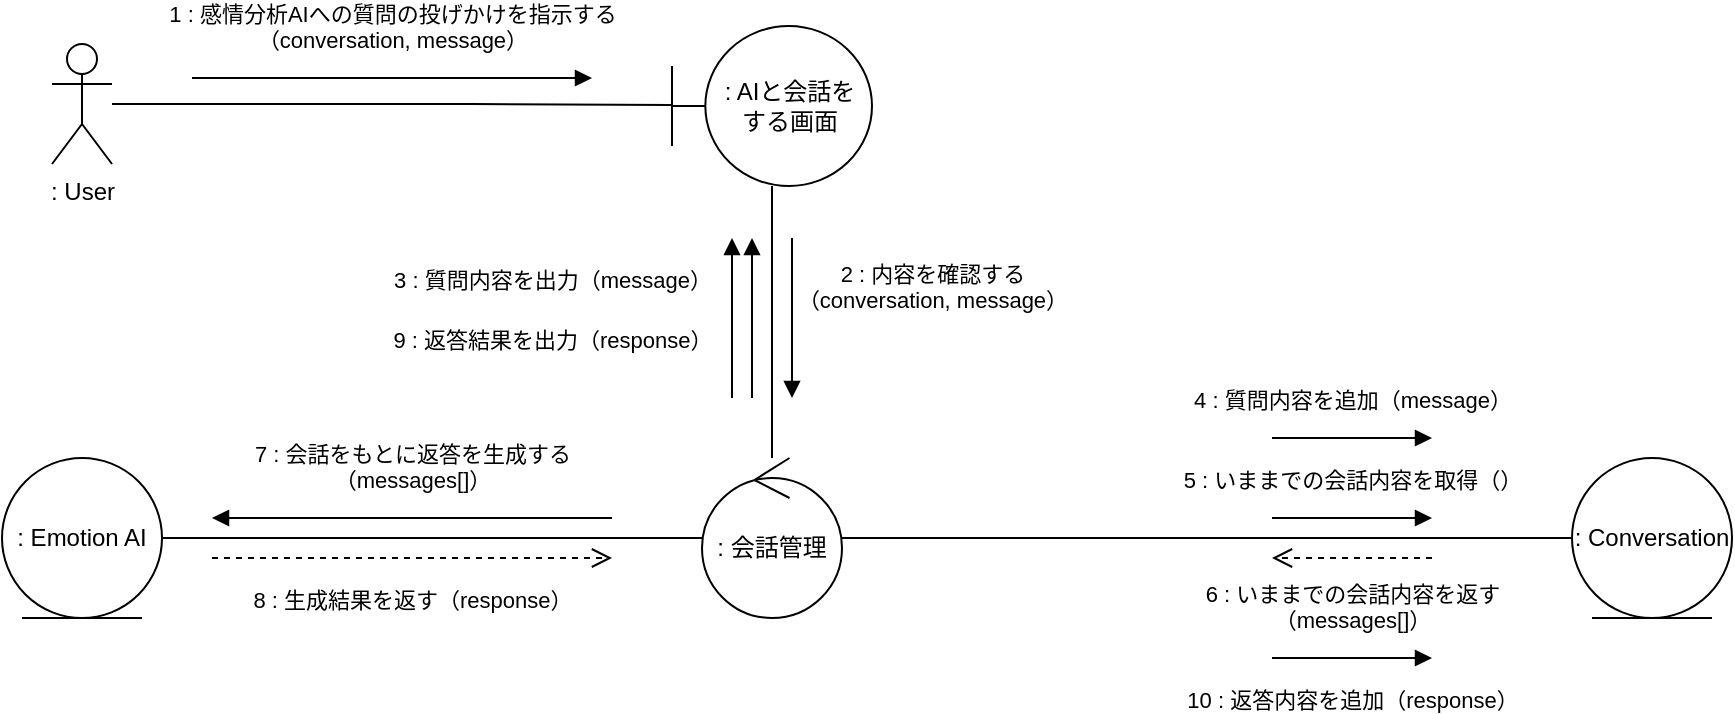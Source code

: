 <mxfile scale="5" border="10">
    <diagram id="mpP8sGz9FHktHrAXvyJB" name="ページ1">
        <mxGraphModel dx="1320" dy="925" grid="1" gridSize="10" guides="1" tooltips="1" connect="1" arrows="1" fold="1" page="1" pageScale="1" pageWidth="1169" pageHeight="827" background="#ffffff" math="0" shadow="0">
            <root>
                <mxCell id="0"/>
                <mxCell id="1" parent="0"/>
                <mxCell id="52" style="edgeStyle=orthogonalEdgeStyle;html=1;entryX=-0.003;entryY=0.494;entryDx=0;entryDy=0;entryPerimeter=0;rounded=0;endArrow=none;endFill=0;" parent="1" source="48" target="50" edge="1">
                    <mxGeometry relative="1" as="geometry">
                        <Array as="points">
                            <mxPoint x="250" y="413"/>
                            <mxPoint x="250" y="413"/>
                        </Array>
                    </mxGeometry>
                </mxCell>
                <mxCell id="48" value=": User" style="shape=umlActor;verticalLabelPosition=bottom;verticalAlign=top;html=1;outlineConnect=0;" parent="1" vertex="1">
                    <mxGeometry x="40" y="383" width="30" height="60" as="geometry"/>
                </mxCell>
                <mxCell id="60" style="edgeStyle=orthogonalEdgeStyle;rounded=0;html=1;endArrow=none;endFill=0;" parent="1" source="50" target="59" edge="1">
                    <mxGeometry relative="1" as="geometry"/>
                </mxCell>
                <mxCell id="50" value=": AIと会話を&lt;br&gt;する画面" style="shape=umlBoundary;whiteSpace=wrap;html=1;" parent="1" vertex="1">
                    <mxGeometry x="350" y="374" width="100" height="80" as="geometry"/>
                </mxCell>
                <mxCell id="53" value="1 : 感情分析AIへの質問の投げかけを指示する&lt;br&gt;（conversation, message）" style="html=1;verticalAlign=bottom;endArrow=block;rounded=0;" parent="1" edge="1">
                    <mxGeometry y="10" width="80" relative="1" as="geometry">
                        <mxPoint x="110" y="400.0" as="sourcePoint"/>
                        <mxPoint x="310" y="400.0" as="targetPoint"/>
                        <mxPoint as="offset"/>
                    </mxGeometry>
                </mxCell>
                <mxCell id="93" style="edgeStyle=none;html=1;entryX=0;entryY=0.5;entryDx=0;entryDy=0;endArrow=none;endFill=0;" parent="1" source="59" target="91" edge="1">
                    <mxGeometry relative="1" as="geometry"/>
                </mxCell>
                <mxCell id="99" style="edgeStyle=none;html=1;rounded=0;endArrow=none;endFill=0;" parent="1" source="59" target="104" edge="1">
                    <mxGeometry relative="1" as="geometry">
                        <mxPoint x="70" y="630" as="targetPoint"/>
                    </mxGeometry>
                </mxCell>
                <mxCell id="59" value=": 会話管理" style="ellipse;shape=umlControl;whiteSpace=wrap;html=1;" parent="1" vertex="1">
                    <mxGeometry x="365" y="590" width="70" height="80" as="geometry"/>
                </mxCell>
                <mxCell id="61" value="2 : 内容を確認する&lt;br&gt;（conversation, message）" style="html=1;verticalAlign=bottom;endArrow=block;rounded=0;" parent="1" edge="1">
                    <mxGeometry y="70" width="80" relative="1" as="geometry">
                        <mxPoint x="410" y="480" as="sourcePoint"/>
                        <mxPoint x="410" y="560" as="targetPoint"/>
                        <mxPoint as="offset"/>
                    </mxGeometry>
                </mxCell>
                <mxCell id="91" value=": Conversation" style="ellipse;shape=umlEntity;whiteSpace=wrap;html=1;" parent="1" vertex="1">
                    <mxGeometry x="800" y="590" width="80" height="80" as="geometry"/>
                </mxCell>
                <mxCell id="92" value="9 : 返答結果を出力（response）" style="html=1;verticalAlign=bottom;endArrow=block;rounded=0;" parent="1" edge="1">
                    <mxGeometry x="-0.5" y="100" width="80" relative="1" as="geometry">
                        <mxPoint x="390" y="560" as="sourcePoint"/>
                        <mxPoint x="390" y="480" as="targetPoint"/>
                        <mxPoint as="offset"/>
                    </mxGeometry>
                </mxCell>
                <mxCell id="94" value="4 : 質問内容を追加（message）" style="html=1;verticalAlign=bottom;endArrow=block;rounded=0;" parent="1" edge="1">
                    <mxGeometry y="10" width="80" relative="1" as="geometry">
                        <mxPoint x="650" y="580" as="sourcePoint"/>
                        <mxPoint x="730" y="580" as="targetPoint"/>
                        <mxPoint as="offset"/>
                    </mxGeometry>
                </mxCell>
                <mxCell id="95" value="5 : いままでの会話内容を取得（）" style="html=1;verticalAlign=bottom;endArrow=block;rounded=0;" parent="1" edge="1">
                    <mxGeometry y="10" width="80" relative="1" as="geometry">
                        <mxPoint x="650" y="620.0" as="sourcePoint"/>
                        <mxPoint x="730" y="620.0" as="targetPoint"/>
                        <mxPoint as="offset"/>
                    </mxGeometry>
                </mxCell>
                <mxCell id="96" value="6 : いままでの会話内容を返す&lt;br&gt;（messages[]）" style="html=1;verticalAlign=bottom;endArrow=open;dashed=1;endSize=8;rounded=0;" parent="1" edge="1">
                    <mxGeometry y="40" relative="1" as="geometry">
                        <mxPoint x="730" y="640.0" as="sourcePoint"/>
                        <mxPoint x="650" y="640.0" as="targetPoint"/>
                        <mxPoint as="offset"/>
                    </mxGeometry>
                </mxCell>
                <mxCell id="100" value="7 : 会話をもとに返答を生成する&lt;br&gt;（messages[]）" style="html=1;verticalAlign=bottom;endArrow=block;rounded=0;" parent="1" edge="1">
                    <mxGeometry y="-10" width="80" relative="1" as="geometry">
                        <mxPoint x="320" y="620" as="sourcePoint"/>
                        <mxPoint x="120" y="620" as="targetPoint"/>
                        <mxPoint as="offset"/>
                    </mxGeometry>
                </mxCell>
                <mxCell id="101" value="8 : 生成結果を返す（response）" style="html=1;verticalAlign=bottom;endArrow=open;dashed=1;endSize=8;rounded=0;" parent="1" edge="1">
                    <mxGeometry y="-30" relative="1" as="geometry">
                        <mxPoint x="120" y="640" as="sourcePoint"/>
                        <mxPoint x="320" y="640" as="targetPoint"/>
                        <mxPoint as="offset"/>
                    </mxGeometry>
                </mxCell>
                <mxCell id="102" value="3 : 質問内容を出力（message）" style="html=1;verticalAlign=bottom;endArrow=block;rounded=0;" parent="1" edge="1">
                    <mxGeometry x="0.25" y="90" width="80" relative="1" as="geometry">
                        <mxPoint x="380" y="560" as="sourcePoint"/>
                        <mxPoint x="380" y="480" as="targetPoint"/>
                        <mxPoint as="offset"/>
                    </mxGeometry>
                </mxCell>
                <mxCell id="103" value="10 : 返答内容を追加（response）" style="html=1;verticalAlign=bottom;endArrow=block;rounded=0;" parent="1" edge="1">
                    <mxGeometry y="-30" width="80" relative="1" as="geometry">
                        <mxPoint x="650" y="690" as="sourcePoint"/>
                        <mxPoint x="730" y="690" as="targetPoint"/>
                        <mxPoint as="offset"/>
                    </mxGeometry>
                </mxCell>
                <mxCell id="104" value=": Emotion AI" style="ellipse;shape=umlEntity;whiteSpace=wrap;html=1;" vertex="1" parent="1">
                    <mxGeometry x="15" y="590" width="80" height="80" as="geometry"/>
                </mxCell>
            </root>
        </mxGraphModel>
    </diagram>
</mxfile>